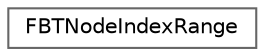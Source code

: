 digraph "Graphical Class Hierarchy"
{
 // INTERACTIVE_SVG=YES
 // LATEX_PDF_SIZE
  bgcolor="transparent";
  edge [fontname=Helvetica,fontsize=10,labelfontname=Helvetica,labelfontsize=10];
  node [fontname=Helvetica,fontsize=10,shape=box,height=0.2,width=0.4];
  rankdir="LR";
  Node0 [id="Node000000",label="FBTNodeIndexRange",height=0.2,width=0.4,color="grey40", fillcolor="white", style="filled",URL="$db/dc1/structFBTNodeIndexRange.html",tooltip=" "];
}
